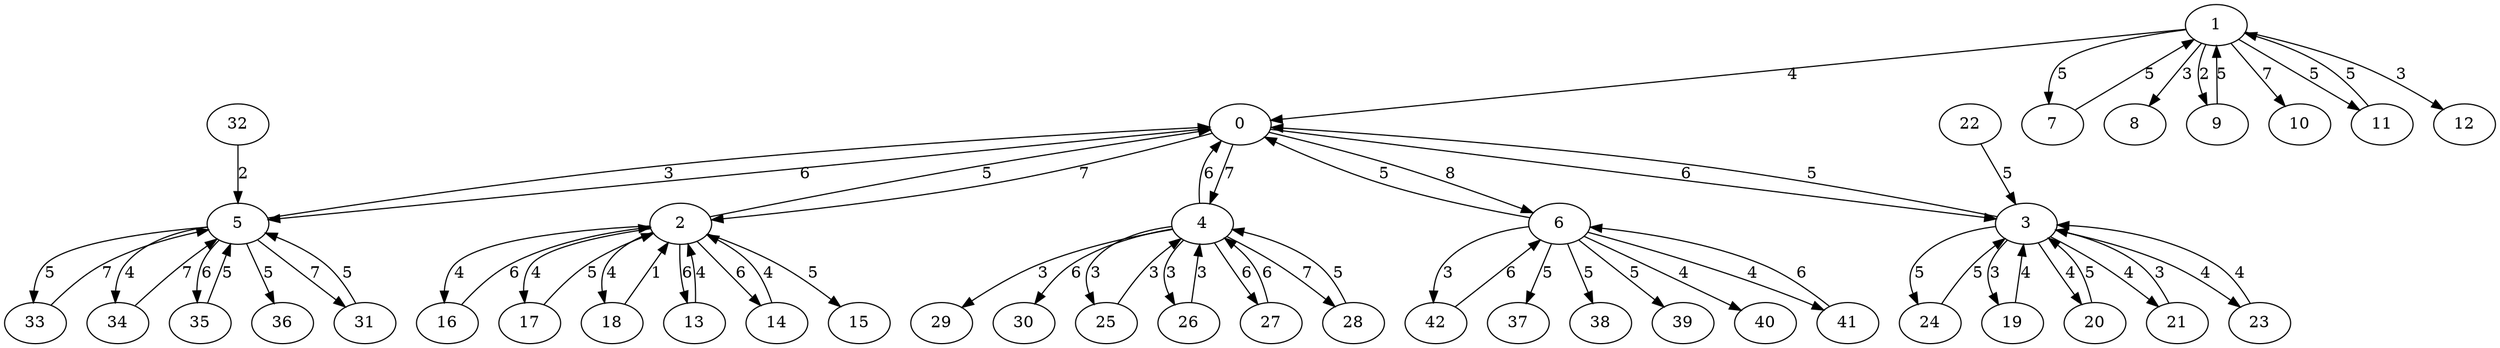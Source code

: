 strict digraph "" {
	0 -> 2	[label=7];
	0 -> 3	[label=6];
	0 -> 4	[label=7];
	0 -> 5	[label=6];
	0 -> 6	[label=8];
	1 -> 0	[label=4];
	1 -> 7	[label=5];
	1 -> 8	[label=3];
	1 -> 9	[label=2];
	1 -> 10	[label=7];
	1 -> 11	[label=5];
	1 -> 12	[label=3];
	2 -> 0	[label=5];
	2 -> 13	[label=6];
	2 -> 14	[label=6];
	2 -> 15	[label=5];
	2 -> 16	[label=4];
	2 -> 17	[label=4];
	2 -> 18	[label=4];
	3 -> 0	[label=5];
	3 -> 19	[label=3];
	3 -> 20	[label=4];
	3 -> 21	[label=4];
	3 -> 23	[label=4];
	3 -> 24	[label=5];
	4 -> 0	[label=6];
	4 -> 25	[label=3];
	4 -> 26	[label=3];
	4 -> 27	[label=6];
	4 -> 28	[label=7];
	4 -> 29	[label=3];
	4 -> 30	[label=6];
	5 -> 0	[label=3];
	5 -> 31	[label=7];
	5 -> 33	[label=5];
	5 -> 34	[label=4];
	5 -> 35	[label=6];
	5 -> 36	[label=5];
	6 -> 0	[label=5];
	6 -> 37	[label=5];
	6 -> 38	[label=5];
	6 -> 39	[label=5];
	6 -> 40	[label=4];
	6 -> 41	[label=4];
	6 -> 42	[label=3];
	7 -> 1	[label=5];
	9 -> 1	[label=5];
	11 -> 1	[label=5];
	13 -> 2	[label=4];
	14 -> 2	[label=4];
	16 -> 2	[label=6];
	17 -> 2	[label=5];
	18 -> 2	[label=1];
	19 -> 3	[label=4];
	20 -> 3	[label=5];
	21 -> 3	[label=3];
	22 -> 3	[label=5];
	23 -> 3	[label=4];
	24 -> 3	[label=5];
	25 -> 4	[label=3];
	26 -> 4	[label=3];
	27 -> 4	[label=6];
	28 -> 4	[label=5];
	31 -> 5	[label=5];
	32 -> 5	[label=2];
	33 -> 5	[label=7];
	34 -> 5	[label=7];
	35 -> 5	[label=5];
	41 -> 6	[label=6];
	42 -> 6	[label=6];
}
